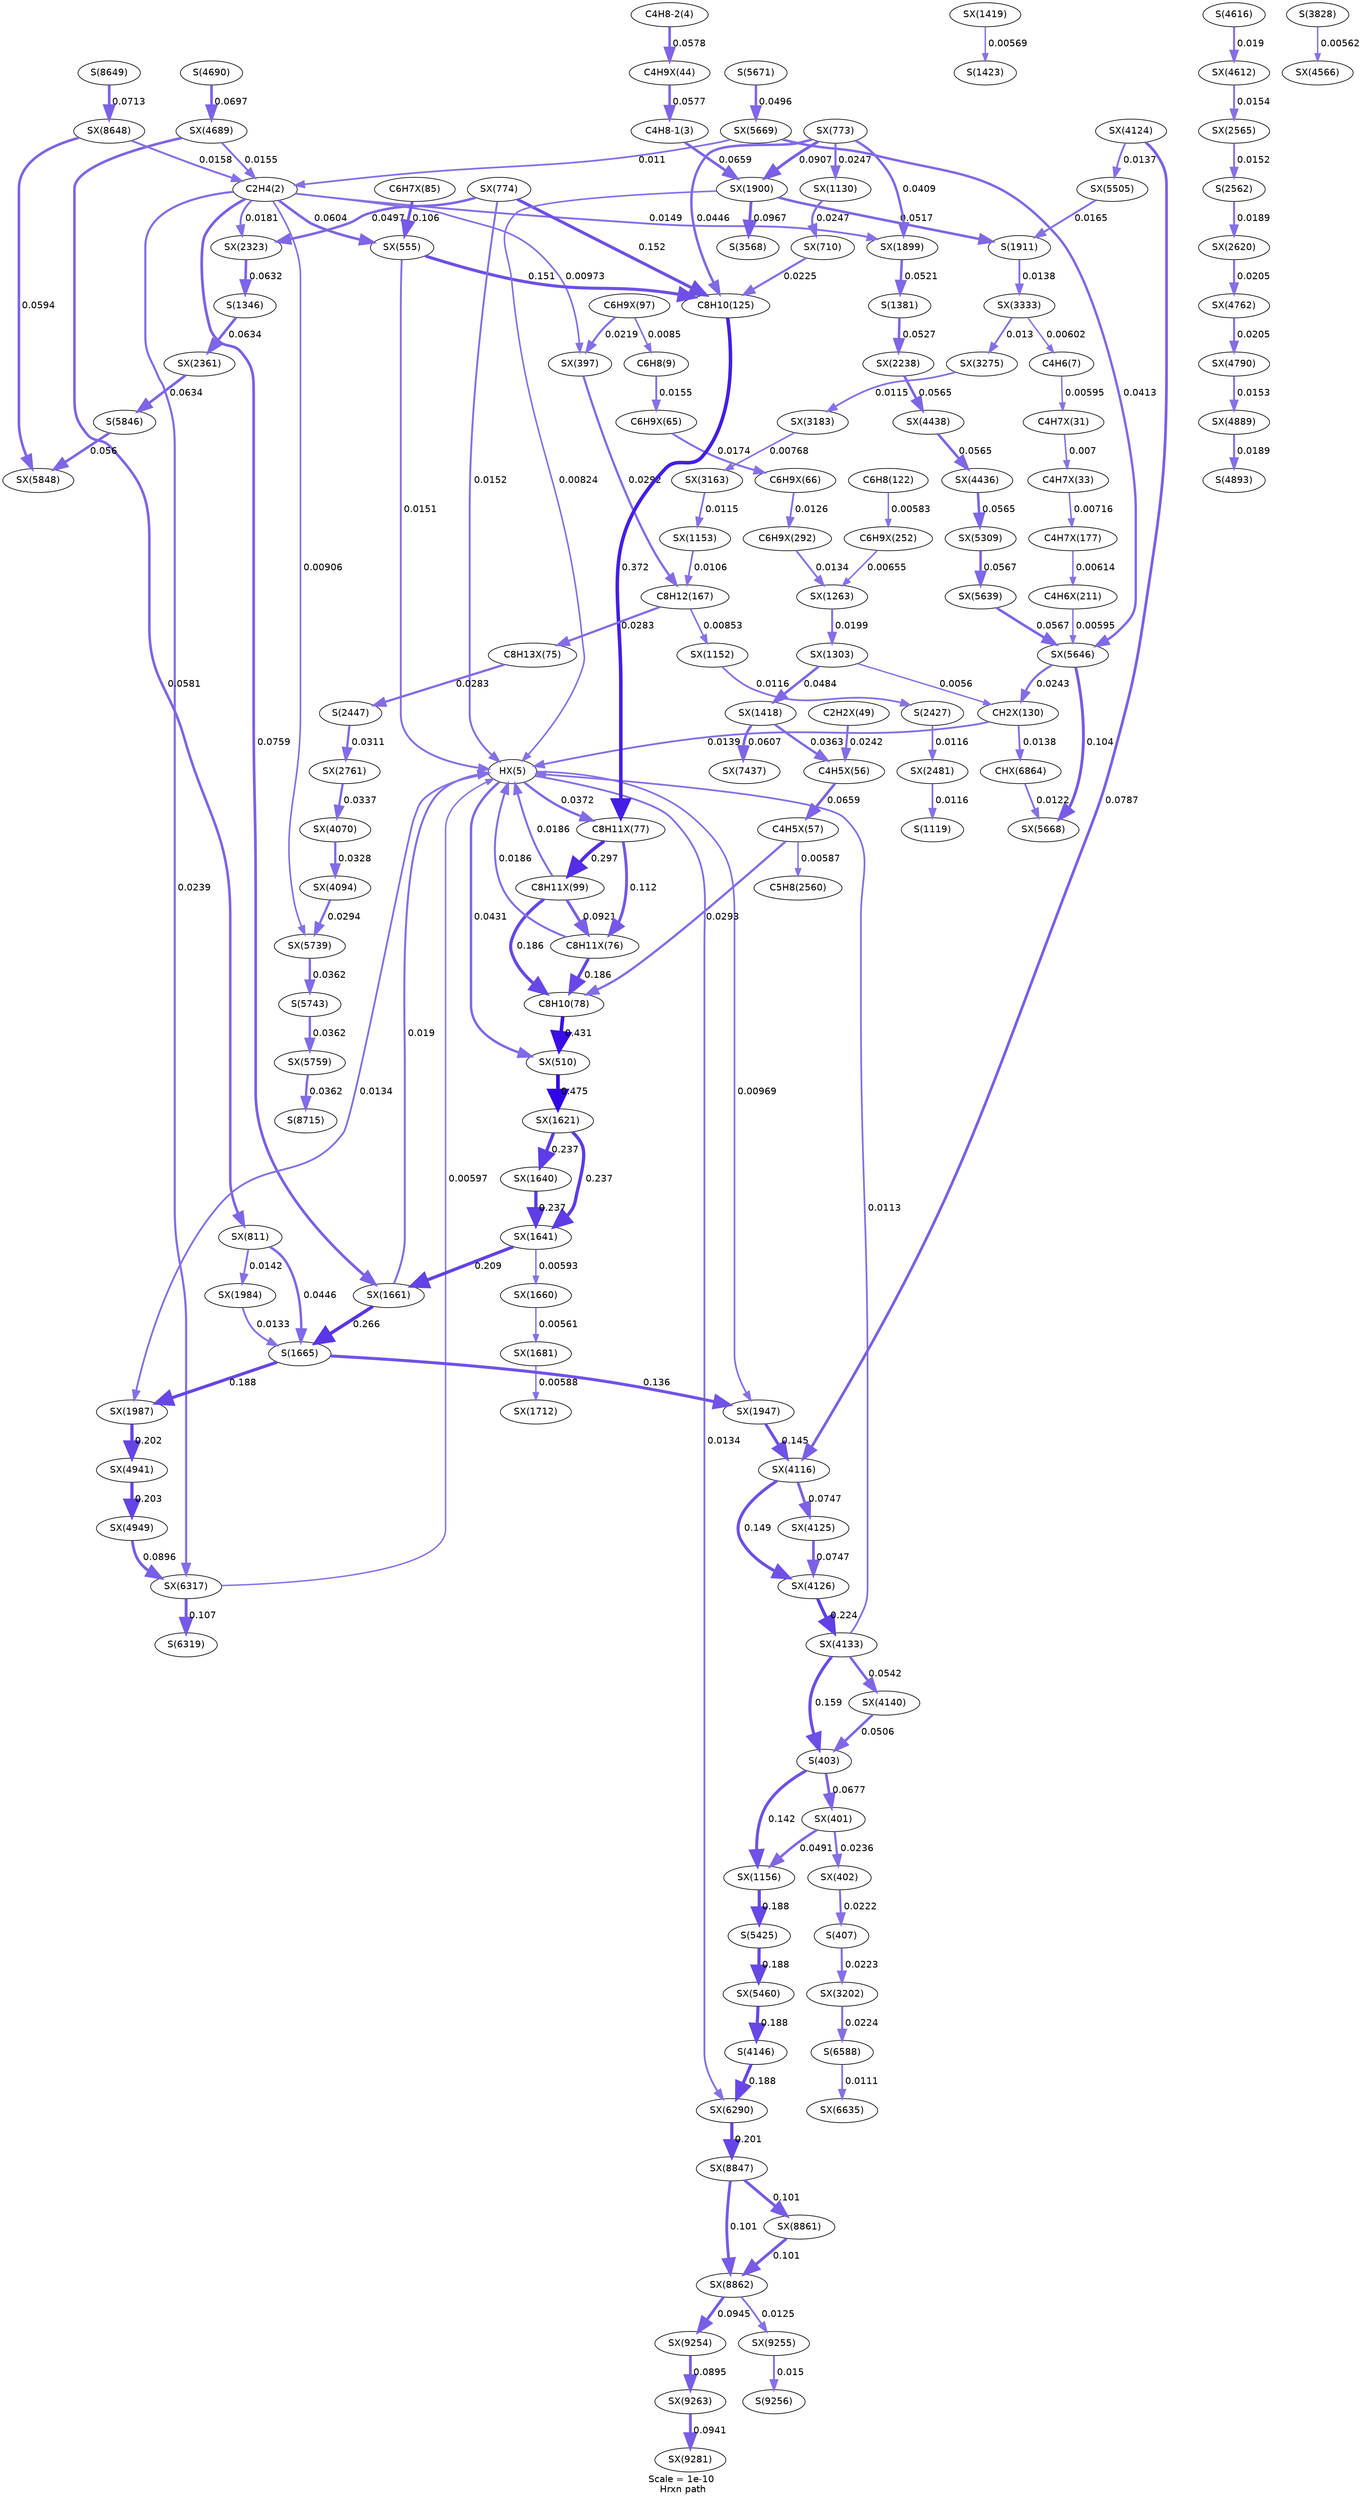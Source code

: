 digraph reaction_paths {
center=1;
s5 -> s108[fontname="Helvetica", style="setlinewidth(3.88)", arrowsize=1.94, color="0.7, 0.56, 0.9"
, label=" 0.0604"];
s5 -> s103[fontname="Helvetica", style="setlinewidth(2.5)", arrowsize=1.25, color="0.7, 0.51, 0.9"
, label=" 0.00973"];
s5 -> s139[fontname="Helvetica", style="setlinewidth(4.05)", arrowsize=2.03, color="0.7, 0.576, 0.9"
, label=" 0.0759"];
s5 -> s147[fontname="Helvetica", style="setlinewidth(2.82)", arrowsize=1.41, color="0.7, 0.515, 0.9"
, label=" 0.0149"];
s5 -> s163[fontname="Helvetica", style="setlinewidth(2.97)", arrowsize=1.48, color="0.7, 0.518, 0.9"
, label=" 0.0181"];
s5 -> s274[fontname="Helvetica", style="setlinewidth(2.45)", arrowsize=1.22, color="0.7, 0.509, 0.9"
, label=" 0.00906"];
s270 -> s5[fontname="Helvetica", style="setlinewidth(2.6)", arrowsize=1.3, color="0.7, 0.511, 0.9"
, label=" 0.011"];
s5 -> s288[fontname="Helvetica", style="setlinewidth(3.18)", arrowsize=1.59, color="0.7, 0.524, 0.9"
, label=" 0.0239"];
s229 -> s5[fontname="Helvetica", style="setlinewidth(2.85)", arrowsize=1.43, color="0.7, 0.515, 0.9"
, label=" 0.0155"];
s300 -> s5[fontname="Helvetica", style="setlinewidth(2.87)", arrowsize=1.44, color="0.7, 0.516, 0.9"
, label=" 0.0158"];
s108 -> s59[fontname="Helvetica", style="setlinewidth(2.83)", arrowsize=1.42, color="0.7, 0.515, 0.9"
, label=" 0.0151"];
s86 -> s59[fontname="Helvetica", style="setlinewidth(2.99)", arrowsize=1.5, color="0.7, 0.519, 0.9"
, label=" 0.0186"];
s80 -> s59[fontname="Helvetica", style="setlinewidth(2.99)", arrowsize=1.5, color="0.7, 0.519, 0.9"
, label=" 0.0186"];
s59 -> s107[fontname="Helvetica", style="setlinewidth(3.63)", arrowsize=1.81, color="0.7, 0.543, 0.9"
, label=" 0.0431"];
s59 -> s81[fontname="Helvetica", style="setlinewidth(3.51)", arrowsize=1.76, color="0.7, 0.537, 0.9"
, label=" 0.0372"];
s139 -> s59[fontname="Helvetica", style="setlinewidth(3.01)", arrowsize=1.5, color="0.7, 0.519, 0.9"
, label=" 0.019"];
s113 -> s59[fontname="Helvetica", style="setlinewidth(2.84)", arrowsize=1.42, color="0.7, 0.515, 0.9"
, label=" 0.0152"];
s59 -> s149[fontname="Helvetica", style="setlinewidth(2.5)", arrowsize=1.25, color="0.7, 0.51, 0.9"
, label=" 0.00969"];
s205 -> s59[fontname="Helvetica", style="setlinewidth(2.62)", arrowsize=1.31, color="0.7, 0.511, 0.9"
, label=" 0.0113"];
s59 -> s153[fontname="Helvetica", style="setlinewidth(2.75)", arrowsize=1.37, color="0.7, 0.513, 0.9"
, label=" 0.0134"];
s288 -> s59[fontname="Helvetica", style="setlinewidth(2.13)", arrowsize=1.07, color="0.7, 0.506, 0.9"
, label=" 0.00597"];
s90 -> s59[fontname="Helvetica", style="setlinewidth(2.77)", arrowsize=1.39, color="0.7, 0.514, 0.9"
, label=" 0.0139"];
s59 -> s286[fontname="Helvetica", style="setlinewidth(2.74)", arrowsize=1.37, color="0.7, 0.513, 0.9"
, label=" 0.0134"];
s148 -> s59[fontname="Helvetica", style="setlinewidth(2.38)", arrowsize=1.19, color="0.7, 0.508, 0.9"
, label=" 0.00824"];
s8 -> s64[fontname="Helvetica", style="setlinewidth(2.13)", arrowsize=1.07, color="0.7, 0.506, 0.9"
, label=" 0.00595"];
s192 -> s8[fontname="Helvetica", style="setlinewidth(2.14)", arrowsize=1.07, color="0.7, 0.506, 0.9"
, label=" 0.00602"];
s74 -> s75[fontname="Helvetica", style="setlinewidth(3.95)", arrowsize=1.97, color="0.7, 0.566, 0.9"
, label=" 0.0659"];
s75 -> s10[fontname="Helvetica", style="setlinewidth(3.34)", arrowsize=1.67, color="0.7, 0.529, 0.9"
, label=" 0.0293"];
s75 -> s31[fontname="Helvetica", style="setlinewidth(2.12)", arrowsize=1.06, color="0.7, 0.506, 0.9"
, label=" 0.00587"];
s9 -> s76[fontname="Helvetica", style="setlinewidth(2.85)", arrowsize=1.43, color="0.7, 0.516, 0.9"
, label=" 0.0155"];
s85 -> s9[fontname="Helvetica", style="setlinewidth(2.4)", arrowsize=1.2, color="0.7, 0.509, 0.9"
, label=" 0.0085"];
s132 -> s74[fontname="Helvetica", style="setlinewidth(3.5)", arrowsize=1.75, color="0.7, 0.536, 0.9"
, label=" 0.0363"];
s73 -> s74[fontname="Helvetica", style="setlinewidth(3.19)", arrowsize=1.6, color="0.7, 0.524, 0.9"
, label=" 0.0242"];
s71 -> s6[fontname="Helvetica", style="setlinewidth(3.85)", arrowsize=1.92, color="0.7, 0.558, 0.9"
, label=" 0.0577"];
s6 -> s148[fontname="Helvetica", style="setlinewidth(3.95)", arrowsize=1.97, color="0.7, 0.566, 0.9"
, label=" 0.0659"];
s64 -> s66[fontname="Helvetica", style="setlinewidth(2.25)", arrowsize=1.13, color="0.7, 0.507, 0.9"
, label=" 0.007"];
s66 -> s95[fontname="Helvetica", style="setlinewidth(2.27)", arrowsize=1.14, color="0.7, 0.507, 0.9"
, label=" 0.00716"];
s95 -> s97[fontname="Helvetica", style="setlinewidth(2.15)", arrowsize=1.08, color="0.7, 0.506, 0.9"
, label=" 0.00614"];
s11 -> s98[fontname="Helvetica", style="setlinewidth(2.12)", arrowsize=1.06, color="0.7, 0.506, 0.9"
, label=" 0.00583"];
s76 -> s77[fontname="Helvetica", style="setlinewidth(2.94)", arrowsize=1.47, color="0.7, 0.517, 0.9"
, label=" 0.0174"];
s85 -> s103[fontname="Helvetica", style="setlinewidth(3.11)", arrowsize=1.56, color="0.7, 0.522, 0.9"
, label=" 0.0219"];
s86 -> s10[fontname="Helvetica", style="setlinewidth(4.73)", arrowsize=2.37, color="0.7, 0.686, 0.9"
, label=" 0.186"];
s80 -> s10[fontname="Helvetica", style="setlinewidth(4.73)", arrowsize=2.36, color="0.7, 0.686, 0.9"
, label=" 0.186"];
s10 -> s107[fontname="Helvetica", style="setlinewidth(5.36)", arrowsize=2.68, color="0.7, 0.931, 0.9"
, label=" 0.431"];
s83 -> s108[fontname="Helvetica", style="setlinewidth(4.3)", arrowsize=2.15, color="0.7, 0.606, 0.9"
, label=" 0.106"];
s108 -> s12[fontname="Helvetica", style="setlinewidth(4.57)", arrowsize=2.29, color="0.7, 0.651, 0.9"
, label=" 0.151"];
s12 -> s81[fontname="Helvetica", style="setlinewidth(5.25)", arrowsize=2.63, color="0.7, 0.872, 0.9"
, label=" 0.372"];
s112 -> s12[fontname="Helvetica", style="setlinewidth(3.65)", arrowsize=1.83, color="0.7, 0.545, 0.9"
, label=" 0.0446"];
s111 -> s12[fontname="Helvetica", style="setlinewidth(3.13)", arrowsize=1.57, color="0.7, 0.522, 0.9"
, label=" 0.0225"];
s113 -> s12[fontname="Helvetica", style="setlinewidth(4.58)", arrowsize=2.29, color="0.7, 0.652, 0.9"
, label=" 0.152"];
s7 -> s71[fontname="Helvetica", style="setlinewidth(3.85)", arrowsize=1.92, color="0.7, 0.558, 0.9"
, label=" 0.0578"];
s103 -> s14[fontname="Helvetica", style="setlinewidth(3.33)", arrowsize=1.67, color="0.7, 0.529, 0.9"
, label=" 0.0292"];
s14 -> s123[fontname="Helvetica", style="setlinewidth(2.4)", arrowsize=1.2, color="0.7, 0.509, 0.9"
, label=" 0.00853"];
s14 -> s79[fontname="Helvetica", style="setlinewidth(3.31)", arrowsize=1.65, color="0.7, 0.528, 0.9"
, label=" 0.0283"];
s124 -> s14[fontname="Helvetica", style="setlinewidth(2.57)", arrowsize=1.28, color="0.7, 0.511, 0.9"
, label=" 0.0106"];
s98 -> s127[fontname="Helvetica", style="setlinewidth(2.2)", arrowsize=1.1, color="0.7, 0.507, 0.9"
, label=" 0.00655"];
s100 -> s127[fontname="Helvetica", style="setlinewidth(2.74)", arrowsize=1.37, color="0.7, 0.513, 0.9"
, label=" 0.0134"];
s127 -> s128[fontname="Helvetica", style="setlinewidth(3.04)", arrowsize=1.52, color="0.7, 0.52, 0.9"
, label=" 0.0199"];
s77 -> s100[fontname="Helvetica", style="setlinewidth(2.7)", arrowsize=1.35, color="0.7, 0.513, 0.9"
, label=" 0.0126"];
s128 -> s90[fontname="Helvetica", style="setlinewidth(2.09)", arrowsize=1.04, color="0.7, 0.506, 0.9"
, label=" 0.0056"];
s128 -> s132[fontname="Helvetica", style="setlinewidth(3.71)", arrowsize=1.86, color="0.7, 0.548, 0.9"
, label=" 0.0484"];
s86 -> s80[fontname="Helvetica", style="setlinewidth(4.2)", arrowsize=2.1, color="0.7, 0.592, 0.9"
, label=" 0.0921"];
s81 -> s86[fontname="Helvetica", style="setlinewidth(5.08)", arrowsize=2.54, color="0.7, 0.797, 0.9"
, label=" 0.297"];
s81 -> s80[fontname="Helvetica", style="setlinewidth(4.35)", arrowsize=2.17, color="0.7, 0.612, 0.9"
, label=" 0.112"];
s107 -> s135[fontname="Helvetica", style="setlinewidth(5.44)", arrowsize=2.72, color="0.7, 0.975, 0.9"
, label=" 0.475"];
s135 -> s137[fontname="Helvetica", style="setlinewidth(4.91)", arrowsize=2.46, color="0.7, 0.737, 0.9"
, label=" 0.237"];
s135 -> s136[fontname="Helvetica", style="setlinewidth(4.91)", arrowsize=2.46, color="0.7, 0.737, 0.9"
, label=" 0.237"];
s137 -> s138[fontname="Helvetica", style="setlinewidth(2.13)", arrowsize=1.06, color="0.7, 0.506, 0.9"
, label=" 0.00593"];
s136 -> s137[fontname="Helvetica", style="setlinewidth(4.91)", arrowsize=2.46, color="0.7, 0.737, 0.9"
, label=" 0.237"];
s137 -> s139[fontname="Helvetica", style="setlinewidth(4.82)", arrowsize=2.41, color="0.7, 0.709, 0.9"
, label=" 0.209"];
s138 -> s141[fontname="Helvetica", style="setlinewidth(2.09)", arrowsize=1.04, color="0.7, 0.506, 0.9"
, label=" 0.00561"];
s141 -> s142[fontname="Helvetica", style="setlinewidth(2.12)", arrowsize=1.06, color="0.7, 0.506, 0.9"
, label=" 0.00588"];
s133 -> s24[fontname="Helvetica", style="setlinewidth(2.1)", arrowsize=1.05, color="0.7, 0.506, 0.9"
, label=" 0.00569"];
s112 -> s121[fontname="Helvetica", style="setlinewidth(3.21)", arrowsize=1.6, color="0.7, 0.525, 0.9"
, label=" 0.0247"];
s112 -> s147[fontname="Helvetica", style="setlinewidth(3.59)", arrowsize=1.79, color="0.7, 0.541, 0.9"
, label=" 0.0409"];
s112 -> s148[fontname="Helvetica", style="setlinewidth(4.19)", arrowsize=2.09, color="0.7, 0.591, 0.9"
, label=" 0.0907"];
s121 -> s111[fontname="Helvetica", style="setlinewidth(3.21)", arrowsize=1.6, color="0.7, 0.525, 0.9"
, label=" 0.0247"];
s139 -> s25[fontname="Helvetica", style="setlinewidth(5)", arrowsize=2.5, color="0.7, 0.766, 0.9"
, label=" 0.266"];
s25 -> s149[fontname="Helvetica", style="setlinewidth(4.49)", arrowsize=2.25, color="0.7, 0.636, 0.9"
, label=" 0.136"];
s115 -> s25[fontname="Helvetica", style="setlinewidth(3.65)", arrowsize=1.83, color="0.7, 0.545, 0.9"
, label=" 0.0446"];
s150 -> s25[fontname="Helvetica", style="setlinewidth(2.74)", arrowsize=1.37, color="0.7, 0.513, 0.9"
, label=" 0.0133"];
s25 -> s153[fontname="Helvetica", style="setlinewidth(4.74)", arrowsize=2.37, color="0.7, 0.688, 0.9"
, label=" 0.188"];
s147 -> s22[fontname="Helvetica", style="setlinewidth(3.77)", arrowsize=1.88, color="0.7, 0.552, 0.9"
, label=" 0.0521"];
s22 -> s160[fontname="Helvetica", style="setlinewidth(3.78)", arrowsize=1.89, color="0.7, 0.553, 0.9"
, label=" 0.0527"];
s113 -> s163[fontname="Helvetica", style="setlinewidth(3.73)", arrowsize=1.87, color="0.7, 0.55, 0.9"
, label=" 0.0497"];
s163 -> s21[fontname="Helvetica", style="setlinewidth(3.92)", arrowsize=1.96, color="0.7, 0.563, 0.9"
, label=" 0.0632"];
s21 -> s164[fontname="Helvetica", style="setlinewidth(3.92)", arrowsize=1.96, color="0.7, 0.563, 0.9"
, label=" 0.0634"];
s123 -> s29[fontname="Helvetica", style="setlinewidth(2.63)", arrowsize=1.32, color="0.7, 0.512, 0.9"
, label=" 0.0116"];
s29 -> s166[fontname="Helvetica", style="setlinewidth(2.63)", arrowsize=1.32, color="0.7, 0.512, 0.9"
, label=" 0.0116"];
s172 -> s32[fontname="Helvetica", style="setlinewidth(2.84)", arrowsize=1.42, color="0.7, 0.515, 0.9"
, label=" 0.0152"];
s32 -> s174[fontname="Helvetica", style="setlinewidth(3)", arrowsize=1.5, color="0.7, 0.519, 0.9"
, label=" 0.0189"];
s79 -> s30[fontname="Helvetica", style="setlinewidth(3.31)", arrowsize=1.65, color="0.7, 0.528, 0.9"
, label=" 0.0283"];
s30 -> s181[fontname="Helvetica", style="setlinewidth(3.38)", arrowsize=1.69, color="0.7, 0.531, 0.9"
, label=" 0.0311"];
s184 -> s124[fontname="Helvetica", style="setlinewidth(2.63)", arrowsize=1.31, color="0.7, 0.512, 0.9"
, label=" 0.0115"];
s187 -> s184[fontname="Helvetica", style="setlinewidth(2.32)", arrowsize=1.16, color="0.7, 0.508, 0.9"
, label=" 0.00768"];
s189 -> s187[fontname="Helvetica", style="setlinewidth(2.63)", arrowsize=1.31, color="0.7, 0.512, 0.9"
, label=" 0.0115"];
s192 -> s189[fontname="Helvetica", style="setlinewidth(2.72)", arrowsize=1.36, color="0.7, 0.513, 0.9"
, label=" 0.013"];
s181 -> s197[fontname="Helvetica", style="setlinewidth(3.44)", arrowsize=1.72, color="0.7, 0.534, 0.9"
, label=" 0.0337"];
s197 -> s198[fontname="Helvetica", style="setlinewidth(3.42)", arrowsize=1.71, color="0.7, 0.533, 0.9"
, label=" 0.0328"];
s149 -> s201[fontname="Helvetica", style="setlinewidth(4.54)", arrowsize=2.27, color="0.7, 0.645, 0.9"
, label=" 0.145"];
s201 -> s204[fontname="Helvetica", style="setlinewidth(4.56)", arrowsize=2.28, color="0.7, 0.649, 0.9"
, label=" 0.149"];
s201 -> s203[fontname="Helvetica", style="setlinewidth(4.04)", arrowsize=2.02, color="0.7, 0.575, 0.9"
, label=" 0.0747"];
s202 -> s201[fontname="Helvetica", style="setlinewidth(4.08)", arrowsize=2.04, color="0.7, 0.579, 0.9"
, label=" 0.0787"];
s203 -> s204[fontname="Helvetica", style="setlinewidth(4.04)", arrowsize=2.02, color="0.7, 0.575, 0.9"
, label=" 0.0747"];
s204 -> s205[fontname="Helvetica", style="setlinewidth(4.87)", arrowsize=2.44, color="0.7, 0.724, 0.9"
, label=" 0.224"];
s205 -> s18[fontname="Helvetica", style="setlinewidth(4.61)", arrowsize=2.3, color="0.7, 0.659, 0.9"
, label=" 0.159"];
s205 -> s206[fontname="Helvetica", style="setlinewidth(3.8)", arrowsize=1.9, color="0.7, 0.554, 0.9"
, label=" 0.0542"];
s18 -> s104[fontname="Helvetica", style="setlinewidth(3.97)", arrowsize=1.98, color="0.7, 0.568, 0.9"
, label=" 0.0677"];
s18 -> s126[fontname="Helvetica", style="setlinewidth(4.52)", arrowsize=2.26, color="0.7, 0.642, 0.9"
, label=" 0.142"];
s206 -> s18[fontname="Helvetica", style="setlinewidth(3.75)", arrowsize=1.87, color="0.7, 0.551, 0.9"
, label=" 0.0506"];
s166 -> s20[fontname="Helvetica", style="setlinewidth(2.63)", arrowsize=1.32, color="0.7, 0.512, 0.9"
, label=" 0.0116"];
s226 -> s172[fontname="Helvetica", style="setlinewidth(2.85)", arrowsize=1.42, color="0.7, 0.515, 0.9"
, label=" 0.0154"];
s115 -> s150[fontname="Helvetica", style="setlinewidth(2.79)", arrowsize=1.39, color="0.7, 0.514, 0.9"
, label=" 0.0142"];
s229 -> s115[fontname="Helvetica", style="setlinewidth(3.85)", arrowsize=1.93, color="0.7, 0.558, 0.9"
, label=" 0.0581"];
s160 -> s217[fontname="Helvetica", style="setlinewidth(3.83)", arrowsize=1.92, color="0.7, 0.556, 0.9"
, label=" 0.0565"];
s174 -> s230[fontname="Helvetica", style="setlinewidth(3.06)", arrowsize=1.53, color="0.7, 0.52, 0.9"
, label=" 0.0205"];
s230 -> s231[fontname="Helvetica", style="setlinewidth(3.06)", arrowsize=1.53, color="0.7, 0.52, 0.9"
, label=" 0.0205"];
s231 -> s236[fontname="Helvetica", style="setlinewidth(2.85)", arrowsize=1.42, color="0.7, 0.515, 0.9"
, label=" 0.0153"];
s153 -> s237[fontname="Helvetica", style="setlinewidth(4.79)", arrowsize=2.4, color="0.7, 0.702, 0.9"
, label=" 0.202"];
s237 -> s238[fontname="Helvetica", style="setlinewidth(4.8)", arrowsize=2.4, color="0.7, 0.703, 0.9"
, label=" 0.203"];
s236 -> s42[fontname="Helvetica", style="setlinewidth(3)", arrowsize=1.5, color="0.7, 0.519, 0.9"
, label=" 0.0189"];
s104 -> s126[fontname="Helvetica", style="setlinewidth(3.73)", arrowsize=1.86, color="0.7, 0.549, 0.9"
, label=" 0.0491"];
s104 -> s105[fontname="Helvetica", style="setlinewidth(3.17)", arrowsize=1.59, color="0.7, 0.524, 0.9"
, label=" 0.0236"];
s126 -> s44[fontname="Helvetica", style="setlinewidth(4.74)", arrowsize=2.37, color="0.7, 0.688, 0.9"
, label=" 0.188"];
s44 -> s255[fontname="Helvetica", style="setlinewidth(4.74)", arrowsize=2.37, color="0.7, 0.688, 0.9"
, label=" 0.188"];
s202 -> s262[fontname="Helvetica", style="setlinewidth(2.76)", arrowsize=1.38, color="0.7, 0.514, 0.9"
, label=" 0.0137"];
s262 -> s26[fontname="Helvetica", style="setlinewidth(2.9)", arrowsize=1.45, color="0.7, 0.516, 0.9"
, label=" 0.0165"];
s26 -> s192[fontname="Helvetica", style="setlinewidth(2.77)", arrowsize=1.38, color="0.7, 0.514, 0.9"
, label=" 0.0138"];
s148 -> s26[fontname="Helvetica", style="setlinewidth(3.76)", arrowsize=1.88, color="0.7, 0.552, 0.9"
, label=" 0.0517"];
s217 -> s216[fontname="Helvetica", style="setlinewidth(3.83)", arrowsize=1.92, color="0.7, 0.556, 0.9"
, label=" 0.0565"];
s216 -> s248[fontname="Helvetica", style="setlinewidth(3.83)", arrowsize=1.92, color="0.7, 0.556, 0.9"
, label=" 0.0565"];
s248 -> s264[fontname="Helvetica", style="setlinewidth(3.83)", arrowsize=1.92, color="0.7, 0.557, 0.9"
, label=" 0.0567"];
s264 -> s265[fontname="Helvetica", style="setlinewidth(3.83)", arrowsize=1.92, color="0.7, 0.557, 0.9"
, label=" 0.0567"];
s270 -> s265[fontname="Helvetica", style="setlinewidth(3.59)", arrowsize=1.8, color="0.7, 0.541, 0.9"
, label=" 0.0413"];
s265 -> s90[fontname="Helvetica", style="setlinewidth(3.19)", arrowsize=1.6, color="0.7, 0.524, 0.9"
, label=" 0.0243"];
s97 -> s265[fontname="Helvetica", style="setlinewidth(2.13)", arrowsize=1.07, color="0.7, 0.506, 0.9"
, label=" 0.00595"];
s265 -> s269[fontname="Helvetica", style="setlinewidth(4.29)", arrowsize=2.15, color="0.7, 0.604, 0.9"
, label=" 0.104"];
s37 -> s223[fontname="Helvetica", style="setlinewidth(2.09)", arrowsize=1.04, color="0.7, 0.506, 0.9"
, label=" 0.00562"];
s198 -> s274[fontname="Helvetica", style="setlinewidth(3.34)", arrowsize=1.67, color="0.7, 0.529, 0.9"
, label=" 0.0294"];
s274 -> s46[fontname="Helvetica", style="setlinewidth(3.5)", arrowsize=1.75, color="0.7, 0.536, 0.9"
, label=" 0.0362"];
s46 -> s275[fontname="Helvetica", style="setlinewidth(3.49)", arrowsize=1.75, color="0.7, 0.536, 0.9"
, label=" 0.0362"];
s40 -> s226[fontname="Helvetica", style="setlinewidth(3.01)", arrowsize=1.5, color="0.7, 0.519, 0.9"
, label=" 0.019"];
s164 -> s47[fontname="Helvetica", style="setlinewidth(3.92)", arrowsize=1.96, color="0.7, 0.563, 0.9"
, label=" 0.0634"];
s47 -> s277[fontname="Helvetica", style="setlinewidth(3.82)", arrowsize=1.91, color="0.7, 0.556, 0.9"
, label=" 0.056"];
s45 -> s270[fontname="Helvetica", style="setlinewidth(3.73)", arrowsize=1.87, color="0.7, 0.55, 0.9"
, label=" 0.0496"];
s105 -> s19[fontname="Helvetica", style="setlinewidth(3.12)", arrowsize=1.56, color="0.7, 0.522, 0.9"
, label=" 0.0222"];
s19 -> s188[fontname="Helvetica", style="setlinewidth(3.13)", arrowsize=1.56, color="0.7, 0.522, 0.9"
, label=" 0.0223"];
s255 -> s39[fontname="Helvetica", style="setlinewidth(4.74)", arrowsize=2.37, color="0.7, 0.688, 0.9"
, label=" 0.188"];
s39 -> s286[fontname="Helvetica", style="setlinewidth(4.74)", arrowsize=2.37, color="0.7, 0.688, 0.9"
, label=" 0.188"];
s238 -> s288[fontname="Helvetica", style="setlinewidth(4.18)", arrowsize=2.09, color="0.7, 0.59, 0.9"
, label=" 0.0896"];
s288 -> s48[fontname="Helvetica", style="setlinewidth(4.32)", arrowsize=2.16, color="0.7, 0.607, 0.9"
, label=" 0.107"];
s188 -> s52[fontname="Helvetica", style="setlinewidth(3.13)", arrowsize=1.57, color="0.7, 0.522, 0.9"
, label=" 0.0224"];
s52 -> s289[fontname="Helvetica", style="setlinewidth(2.6)", arrowsize=1.3, color="0.7, 0.511, 0.9"
, label=" 0.0111"];
s90 -> s291[fontname="Helvetica", style="setlinewidth(2.77)", arrowsize=1.38, color="0.7, 0.514, 0.9"
, label=" 0.0138"];
s291 -> s269[fontname="Helvetica", style="setlinewidth(2.67)", arrowsize=1.34, color="0.7, 0.512, 0.9"
, label=" 0.0122"];
s132 -> s292[fontname="Helvetica", style="setlinewidth(3.89)", arrowsize=1.94, color="0.7, 0.561, 0.9"
, label=" 0.0607"];
s41 -> s229[fontname="Helvetica", style="setlinewidth(3.99)", arrowsize=1.99, color="0.7, 0.57, 0.9"
, label=" 0.0697"];
s300 -> s277[fontname="Helvetica", style="setlinewidth(3.87)", arrowsize=1.93, color="0.7, 0.559, 0.9"
, label=" 0.0594"];
s275 -> s54[fontname="Helvetica", style="setlinewidth(3.49)", arrowsize=1.75, color="0.7, 0.536, 0.9"
, label=" 0.0362"];
s286 -> s303[fontname="Helvetica", style="setlinewidth(4.79)", arrowsize=2.39, color="0.7, 0.701, 0.9"
, label=" 0.201"];
s303 -> s305[fontname="Helvetica", style="setlinewidth(4.27)", arrowsize=2.13, color="0.7, 0.601, 0.9"
, label=" 0.101"];
s303 -> s304[fontname="Helvetica", style="setlinewidth(4.27)", arrowsize=2.13, color="0.7, 0.601, 0.9"
, label=" 0.101"];
s53 -> s300[fontname="Helvetica", style="setlinewidth(4.01)", arrowsize=2, color="0.7, 0.571, 0.9"
, label=" 0.0713"];
s148 -> s36[fontname="Helvetica", style="setlinewidth(4.24)", arrowsize=2.12, color="0.7, 0.597, 0.9"
, label=" 0.0967"];
s305 -> s310[fontname="Helvetica", style="setlinewidth(4.22)", arrowsize=2.11, color="0.7, 0.594, 0.9"
, label=" 0.0945"];
s304 -> s305[fontname="Helvetica", style="setlinewidth(4.27)", arrowsize=2.13, color="0.7, 0.601, 0.9"
, label=" 0.101"];
s305 -> s311[fontname="Helvetica", style="setlinewidth(2.69)", arrowsize=1.34, color="0.7, 0.512, 0.9"
, label=" 0.0125"];
s310 -> s313[fontname="Helvetica", style="setlinewidth(4.18)", arrowsize=2.09, color="0.7, 0.589, 0.9"
, label=" 0.0895"];
s313 -> s314[fontname="Helvetica", style="setlinewidth(4.22)", arrowsize=2.11, color="0.7, 0.594, 0.9"
, label=" 0.0941"];
s311 -> s56[fontname="Helvetica", style="setlinewidth(2.83)", arrowsize=1.41, color="0.7, 0.515, 0.9"
, label=" 0.015"];
s5 [ fontname="Helvetica", label="C2H4(2)"];
s6 [ fontname="Helvetica", label="C4H8-1(3)"];
s7 [ fontname="Helvetica", label="C4H8-2(4)"];
s8 [ fontname="Helvetica", label="C4H6(7)"];
s9 [ fontname="Helvetica", label="C6H8(9)"];
s10 [ fontname="Helvetica", label="C8H10(78)"];
s11 [ fontname="Helvetica", label="C6H8(122)"];
s12 [ fontname="Helvetica", label="C8H10(125)"];
s14 [ fontname="Helvetica", label="C8H12(167)"];
s18 [ fontname="Helvetica", label="S(403)"];
s19 [ fontname="Helvetica", label="S(407)"];
s20 [ fontname="Helvetica", label="S(1119)"];
s21 [ fontname="Helvetica", label="S(1346)"];
s22 [ fontname="Helvetica", label="S(1381)"];
s24 [ fontname="Helvetica", label="S(1423)"];
s25 [ fontname="Helvetica", label="S(1665)"];
s26 [ fontname="Helvetica", label="S(1911)"];
s29 [ fontname="Helvetica", label="S(2427)"];
s30 [ fontname="Helvetica", label="S(2447)"];
s31 [ fontname="Helvetica", label="C5H8(2560)"];
s32 [ fontname="Helvetica", label="S(2562)"];
s36 [ fontname="Helvetica", label="S(3568)"];
s37 [ fontname="Helvetica", label="S(3828)"];
s39 [ fontname="Helvetica", label="S(4146)"];
s40 [ fontname="Helvetica", label="S(4616)"];
s41 [ fontname="Helvetica", label="S(4690)"];
s42 [ fontname="Helvetica", label="S(4893)"];
s44 [ fontname="Helvetica", label="S(5425)"];
s45 [ fontname="Helvetica", label="S(5671)"];
s46 [ fontname="Helvetica", label="S(5743)"];
s47 [ fontname="Helvetica", label="S(5846)"];
s48 [ fontname="Helvetica", label="S(6319)"];
s52 [ fontname="Helvetica", label="S(6588)"];
s53 [ fontname="Helvetica", label="S(8649)"];
s54 [ fontname="Helvetica", label="S(8715)"];
s56 [ fontname="Helvetica", label="S(9256)"];
s59 [ fontname="Helvetica", label="HX(5)"];
s64 [ fontname="Helvetica", label="C4H7X(31)"];
s66 [ fontname="Helvetica", label="C4H7X(33)"];
s71 [ fontname="Helvetica", label="C4H9X(44)"];
s73 [ fontname="Helvetica", label="C2H2X(49)"];
s74 [ fontname="Helvetica", label="C4H5X(56)"];
s75 [ fontname="Helvetica", label="C4H5X(57)"];
s76 [ fontname="Helvetica", label="C6H9X(65)"];
s77 [ fontname="Helvetica", label="C6H9X(66)"];
s79 [ fontname="Helvetica", label="C8H13X(75)"];
s80 [ fontname="Helvetica", label="C8H11X(76)"];
s81 [ fontname="Helvetica", label="C8H11X(77)"];
s83 [ fontname="Helvetica", label="C6H7X(85)"];
s85 [ fontname="Helvetica", label="C6H9X(97)"];
s86 [ fontname="Helvetica", label="C8H11X(99)"];
s90 [ fontname="Helvetica", label="CH2X(130)"];
s95 [ fontname="Helvetica", label="C4H7X(177)"];
s97 [ fontname="Helvetica", label="C4H6X(211)"];
s98 [ fontname="Helvetica", label="C6H9X(252)"];
s100 [ fontname="Helvetica", label="C6H9X(292)"];
s103 [ fontname="Helvetica", label="SX(397)"];
s104 [ fontname="Helvetica", label="SX(401)"];
s105 [ fontname="Helvetica", label="SX(402)"];
s107 [ fontname="Helvetica", label="SX(510)"];
s108 [ fontname="Helvetica", label="SX(555)"];
s111 [ fontname="Helvetica", label="SX(710)"];
s112 [ fontname="Helvetica", label="SX(773)"];
s113 [ fontname="Helvetica", label="SX(774)"];
s115 [ fontname="Helvetica", label="SX(811)"];
s121 [ fontname="Helvetica", label="SX(1130)"];
s123 [ fontname="Helvetica", label="SX(1152)"];
s124 [ fontname="Helvetica", label="SX(1153)"];
s126 [ fontname="Helvetica", label="SX(1156)"];
s127 [ fontname="Helvetica", label="SX(1263)"];
s128 [ fontname="Helvetica", label="SX(1303)"];
s132 [ fontname="Helvetica", label="SX(1418)"];
s133 [ fontname="Helvetica", label="SX(1419)"];
s135 [ fontname="Helvetica", label="SX(1621)"];
s136 [ fontname="Helvetica", label="SX(1640)"];
s137 [ fontname="Helvetica", label="SX(1641)"];
s138 [ fontname="Helvetica", label="SX(1660)"];
s139 [ fontname="Helvetica", label="SX(1661)"];
s141 [ fontname="Helvetica", label="SX(1681)"];
s142 [ fontname="Helvetica", label="SX(1712)"];
s147 [ fontname="Helvetica", label="SX(1899)"];
s148 [ fontname="Helvetica", label="SX(1900)"];
s149 [ fontname="Helvetica", label="SX(1947)"];
s150 [ fontname="Helvetica", label="SX(1984)"];
s153 [ fontname="Helvetica", label="SX(1987)"];
s160 [ fontname="Helvetica", label="SX(2238)"];
s163 [ fontname="Helvetica", label="SX(2323)"];
s164 [ fontname="Helvetica", label="SX(2361)"];
s166 [ fontname="Helvetica", label="SX(2481)"];
s172 [ fontname="Helvetica", label="SX(2565)"];
s174 [ fontname="Helvetica", label="SX(2620)"];
s181 [ fontname="Helvetica", label="SX(2761)"];
s184 [ fontname="Helvetica", label="SX(3163)"];
s187 [ fontname="Helvetica", label="SX(3183)"];
s188 [ fontname="Helvetica", label="SX(3202)"];
s189 [ fontname="Helvetica", label="SX(3275)"];
s192 [ fontname="Helvetica", label="SX(3333)"];
s197 [ fontname="Helvetica", label="SX(4070)"];
s198 [ fontname="Helvetica", label="SX(4094)"];
s201 [ fontname="Helvetica", label="SX(4116)"];
s202 [ fontname="Helvetica", label="SX(4124)"];
s203 [ fontname="Helvetica", label="SX(4125)"];
s204 [ fontname="Helvetica", label="SX(4126)"];
s205 [ fontname="Helvetica", label="SX(4133)"];
s206 [ fontname="Helvetica", label="SX(4140)"];
s216 [ fontname="Helvetica", label="SX(4436)"];
s217 [ fontname="Helvetica", label="SX(4438)"];
s223 [ fontname="Helvetica", label="SX(4566)"];
s226 [ fontname="Helvetica", label="SX(4612)"];
s229 [ fontname="Helvetica", label="SX(4689)"];
s230 [ fontname="Helvetica", label="SX(4762)"];
s231 [ fontname="Helvetica", label="SX(4790)"];
s236 [ fontname="Helvetica", label="SX(4889)"];
s237 [ fontname="Helvetica", label="SX(4941)"];
s238 [ fontname="Helvetica", label="SX(4949)"];
s248 [ fontname="Helvetica", label="SX(5309)"];
s255 [ fontname="Helvetica", label="SX(5460)"];
s262 [ fontname="Helvetica", label="SX(5505)"];
s264 [ fontname="Helvetica", label="SX(5639)"];
s265 [ fontname="Helvetica", label="SX(5646)"];
s269 [ fontname="Helvetica", label="SX(5668)"];
s270 [ fontname="Helvetica", label="SX(5669)"];
s274 [ fontname="Helvetica", label="SX(5739)"];
s275 [ fontname="Helvetica", label="SX(5759)"];
s277 [ fontname="Helvetica", label="SX(5848)"];
s286 [ fontname="Helvetica", label="SX(6290)"];
s288 [ fontname="Helvetica", label="SX(6317)"];
s289 [ fontname="Helvetica", label="SX(6635)"];
s291 [ fontname="Helvetica", label="CHX(6864)"];
s292 [ fontname="Helvetica", label="SX(7437)"];
s300 [ fontname="Helvetica", label="SX(8648)"];
s303 [ fontname="Helvetica", label="SX(8847)"];
s304 [ fontname="Helvetica", label="SX(8861)"];
s305 [ fontname="Helvetica", label="SX(8862)"];
s310 [ fontname="Helvetica", label="SX(9254)"];
s311 [ fontname="Helvetica", label="SX(9255)"];
s313 [ fontname="Helvetica", label="SX(9263)"];
s314 [ fontname="Helvetica", label="SX(9281)"];
 label = "Scale = 1e-10\l Hrxn path";
 fontname = "Helvetica";
}
